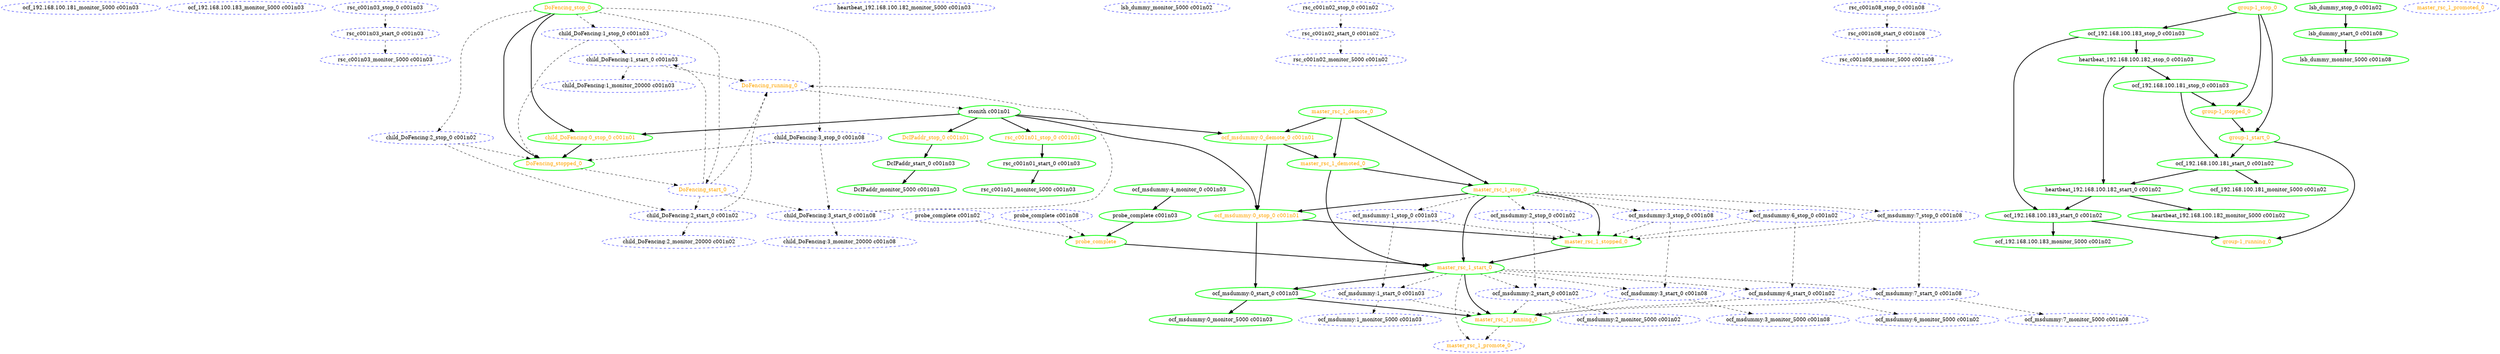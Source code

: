 digraph "g" {
	size = "30,30"
"ocf_192.168.100.181_monitor_5000 c001n03" [ style="dashed" color="blue" fontcolor="black" ]
"ocf_192.168.100.183_monitor_5000 c001n03" [ style="dashed" color="blue" fontcolor="black" ]
"rsc_c001n03_monitor_5000 c001n03" [ style="dashed" color="blue" fontcolor="black" ]
"child_DoFencing:1_monitor_20000 c001n03" [ style="dashed" color="blue" fontcolor="black" ]
"heartbeat_192.168.100.182_monitor_5000 c001n03" [ style="dashed" color="blue" fontcolor="black" ]
"ocf_msdummy:1_monitor_5000 c001n03" [ style="dashed" color="blue" fontcolor="black" ]
"ocf_msdummy:2_monitor_5000 c001n02" [ style="dashed" color="blue" fontcolor="black" ]
"lsb_dummy_monitor_5000 c001n02" [ style="dashed" color="blue" fontcolor="black" ]
"ocf_msdummy:6_monitor_5000 c001n02" [ style="dashed" color="blue" fontcolor="black" ]
"rsc_c001n02_monitor_5000 c001n02" [ style="dashed" color="blue" fontcolor="black" ]
"child_DoFencing:2_monitor_20000 c001n02" [ style="dashed" color="blue" fontcolor="black" ]
"rsc_c001n08_monitor_5000 c001n08" [ style="dashed" color="blue" fontcolor="black" ]
"ocf_msdummy:3_monitor_5000 c001n08" [ style="dashed" color="blue" fontcolor="black" ]
"ocf_msdummy:7_monitor_5000 c001n08" [ style="dashed" color="blue" fontcolor="black" ]
"child_DoFencing:3_monitor_20000 c001n08" [ style="dashed" color="blue" fontcolor="black" ]
"probe_complete" [ style=bold color="green" fontcolor="orange" ]
"probe_complete c001n03" [ style=bold color="green" fontcolor="black" ]
"ocf_msdummy:4_monitor_0 c001n03" [ style=bold color="green" fontcolor="black" ]
"probe_complete c001n02" [ style="dashed" color="blue" fontcolor="black" ]
"probe_complete c001n08" [ style="dashed" color="blue" fontcolor="black" ]
"DcIPaddr_stop_0 c001n01" [ style=bold color="green" fontcolor="orange" ]
"DcIPaddr_start_0 c001n03" [ style=bold color="green" fontcolor="black" ]
"DcIPaddr_monitor_5000 c001n03" [ style=bold color="green" fontcolor="black" ]
"ocf_192.168.100.181_stop_0 c001n03" [ style=bold color="green" fontcolor="black" ]
"ocf_192.168.100.181_start_0 c001n02" [ style=bold color="green" fontcolor="black" ]
"ocf_192.168.100.181_monitor_5000 c001n02" [ style=bold color="green" fontcolor="black" ]
"heartbeat_192.168.100.182_stop_0 c001n03" [ style=bold color="green" fontcolor="black" ]
"heartbeat_192.168.100.182_start_0 c001n02" [ style=bold color="green" fontcolor="black" ]
"heartbeat_192.168.100.182_monitor_5000 c001n02" [ style=bold color="green" fontcolor="black" ]
"ocf_192.168.100.183_stop_0 c001n03" [ style=bold color="green" fontcolor="black" ]
"ocf_192.168.100.183_start_0 c001n02" [ style=bold color="green" fontcolor="black" ]
"ocf_192.168.100.183_monitor_5000 c001n02" [ style=bold color="green" fontcolor="black" ]
"group-1_start_0" [ style=bold color="green" fontcolor="orange" ]
"group-1_running_0" [ style=bold color="green" fontcolor="orange" ]
"group-1_stop_0" [ style=bold color="green" fontcolor="orange" ]
"group-1_stopped_0" [ style=bold color="green" fontcolor="orange" ]
"lsb_dummy_stop_0 c001n02" [ style=bold color="green" fontcolor="black" ]
"lsb_dummy_start_0 c001n08" [ style=bold color="green" fontcolor="black" ]
"lsb_dummy_monitor_5000 c001n08" [ style=bold color="green" fontcolor="black" ]
"rsc_c001n01_stop_0 c001n01" [ style=bold color="green" fontcolor="orange" ]
"rsc_c001n01_start_0 c001n03" [ style=bold color="green" fontcolor="black" ]
"rsc_c001n01_monitor_5000 c001n03" [ style=bold color="green" fontcolor="black" ]
"rsc_c001n08_stop_0 c001n08" [ style="dashed" color="blue" fontcolor="black" ]
"rsc_c001n08_start_0 c001n08" [ style="dashed" color="blue" fontcolor="black" ]
"rsc_c001n02_stop_0 c001n02" [ style="dashed" color="blue" fontcolor="black" ]
"rsc_c001n02_start_0 c001n02" [ style="dashed" color="blue" fontcolor="black" ]
"rsc_c001n03_stop_0 c001n03" [ style="dashed" color="blue" fontcolor="black" ]
"rsc_c001n03_start_0 c001n03" [ style="dashed" color="blue" fontcolor="black" ]
"child_DoFencing:0_stop_0 c001n01" [ style=bold color="green" fontcolor="orange" ]
"child_DoFencing:1_stop_0 c001n03" [ style="dashed" color="blue" fontcolor="black" ]
"child_DoFencing:1_start_0 c001n03" [ style="dashed" color="blue" fontcolor="black" ]
"child_DoFencing:2_stop_0 c001n02" [ style="dashed" color="blue" fontcolor="black" ]
"child_DoFencing:2_start_0 c001n02" [ style="dashed" color="blue" fontcolor="black" ]
"child_DoFencing:3_stop_0 c001n08" [ style="dashed" color="blue" fontcolor="black" ]
"child_DoFencing:3_start_0 c001n08" [ style="dashed" color="blue" fontcolor="black" ]
"DoFencing_start_0" [ style="dashed" color="blue" fontcolor="orange" ]
"DoFencing_running_0" [ style="dashed" color="blue" fontcolor="orange" ]
"DoFencing_stop_0" [ style=bold color="green" fontcolor="orange" ]
"DoFencing_stopped_0" [ style=bold color="green" fontcolor="orange" ]
"ocf_msdummy:0_stop_0 c001n01" [ style=bold color="green" fontcolor="orange" ]
"ocf_msdummy:0_start_0 c001n03" [ style=bold color="green" fontcolor="black" ]
"ocf_msdummy:0_demote_0 c001n01" [ style=bold color="green" fontcolor="orange" ]
"ocf_msdummy:0_monitor_5000 c001n03" [ style=bold color="green" fontcolor="black" ]
"ocf_msdummy:1_stop_0 c001n03" [ style="dashed" color="blue" fontcolor="black" ]
"ocf_msdummy:1_start_0 c001n03" [ style="dashed" color="blue" fontcolor="black" ]
"ocf_msdummy:2_stop_0 c001n02" [ style="dashed" color="blue" fontcolor="black" ]
"ocf_msdummy:2_start_0 c001n02" [ style="dashed" color="blue" fontcolor="black" ]
"ocf_msdummy:3_stop_0 c001n08" [ style="dashed" color="blue" fontcolor="black" ]
"ocf_msdummy:3_start_0 c001n08" [ style="dashed" color="blue" fontcolor="black" ]
"ocf_msdummy:6_stop_0 c001n02" [ style="dashed" color="blue" fontcolor="black" ]
"ocf_msdummy:6_start_0 c001n02" [ style="dashed" color="blue" fontcolor="black" ]
"ocf_msdummy:7_stop_0 c001n08" [ style="dashed" color="blue" fontcolor="black" ]
"ocf_msdummy:7_start_0 c001n08" [ style="dashed" color="blue" fontcolor="black" ]
"master_rsc_1_start_0" [ style=bold color="green" fontcolor="orange" ]
"master_rsc_1_running_0" [ style=bold color="green" fontcolor="orange" ]
"master_rsc_1_stop_0" [ style=bold color="green" fontcolor="orange" ]
"master_rsc_1_stopped_0" [ style=bold color="green" fontcolor="orange" ]
"master_rsc_1_promote_0" [ style="dashed" color="blue" fontcolor="orange" ]
"master_rsc_1_promoted_0" [ style="dashed" color="blue" fontcolor="orange" ]
"master_rsc_1_demote_0" [ style=bold color="green" fontcolor="orange" ]
"master_rsc_1_demoted_0" [ style=bold color="green" fontcolor="orange" ]
"stonith c001n01" [ style=bold color="green" fontcolor="black" ]
"rsc_c001n03_start_0 c001n03" -> "rsc_c001n03_monitor_5000 c001n03" [ style = dashed]
"child_DoFencing:1_start_0 c001n03" -> "child_DoFencing:1_monitor_20000 c001n03" [ style = dashed]
"ocf_msdummy:1_start_0 c001n03" -> "ocf_msdummy:1_monitor_5000 c001n03" [ style = dashed]
"ocf_msdummy:2_start_0 c001n02" -> "ocf_msdummy:2_monitor_5000 c001n02" [ style = dashed]
"ocf_msdummy:6_start_0 c001n02" -> "ocf_msdummy:6_monitor_5000 c001n02" [ style = dashed]
"rsc_c001n02_start_0 c001n02" -> "rsc_c001n02_monitor_5000 c001n02" [ style = dashed]
"child_DoFencing:2_start_0 c001n02" -> "child_DoFencing:2_monitor_20000 c001n02" [ style = dashed]
"rsc_c001n08_start_0 c001n08" -> "rsc_c001n08_monitor_5000 c001n08" [ style = dashed]
"ocf_msdummy:3_start_0 c001n08" -> "ocf_msdummy:3_monitor_5000 c001n08" [ style = dashed]
"ocf_msdummy:7_start_0 c001n08" -> "ocf_msdummy:7_monitor_5000 c001n08" [ style = dashed]
"child_DoFencing:3_start_0 c001n08" -> "child_DoFencing:3_monitor_20000 c001n08" [ style = dashed]
"probe_complete c001n03" -> "probe_complete" [ style = bold]
"probe_complete c001n02" -> "probe_complete" [ style = dashed]
"probe_complete c001n08" -> "probe_complete" [ style = dashed]
"ocf_msdummy:4_monitor_0 c001n03" -> "probe_complete c001n03" [ style = bold]
"stonith c001n01" -> "DcIPaddr_stop_0 c001n01" [ style = bold]
"DcIPaddr_stop_0 c001n01" -> "DcIPaddr_start_0 c001n03" [ style = bold]
"DcIPaddr_start_0 c001n03" -> "DcIPaddr_monitor_5000 c001n03" [ style = bold]
"heartbeat_192.168.100.182_stop_0 c001n03" -> "ocf_192.168.100.181_stop_0 c001n03" [ style = bold]
"ocf_192.168.100.181_stop_0 c001n03" -> "ocf_192.168.100.181_start_0 c001n02" [ style = bold]
"group-1_start_0" -> "ocf_192.168.100.181_start_0 c001n02" [ style = bold]
"ocf_192.168.100.181_start_0 c001n02" -> "ocf_192.168.100.181_monitor_5000 c001n02" [ style = bold]
"ocf_192.168.100.183_stop_0 c001n03" -> "heartbeat_192.168.100.182_stop_0 c001n03" [ style = bold]
"ocf_192.168.100.181_start_0 c001n02" -> "heartbeat_192.168.100.182_start_0 c001n02" [ style = bold]
"heartbeat_192.168.100.182_stop_0 c001n03" -> "heartbeat_192.168.100.182_start_0 c001n02" [ style = bold]
"heartbeat_192.168.100.182_start_0 c001n02" -> "heartbeat_192.168.100.182_monitor_5000 c001n02" [ style = bold]
"group-1_stop_0" -> "ocf_192.168.100.183_stop_0 c001n03" [ style = bold]
"heartbeat_192.168.100.182_start_0 c001n02" -> "ocf_192.168.100.183_start_0 c001n02" [ style = bold]
"ocf_192.168.100.183_stop_0 c001n03" -> "ocf_192.168.100.183_start_0 c001n02" [ style = bold]
"ocf_192.168.100.183_start_0 c001n02" -> "ocf_192.168.100.183_monitor_5000 c001n02" [ style = bold]
"group-1_stop_0" -> "group-1_start_0" [ style = bold]
"group-1_stopped_0" -> "group-1_start_0" [ style = bold]
"ocf_192.168.100.183_start_0 c001n02" -> "group-1_running_0" [ style = bold]
"group-1_start_0" -> "group-1_running_0" [ style = bold]
"ocf_192.168.100.181_stop_0 c001n03" -> "group-1_stopped_0" [ style = bold]
"group-1_stop_0" -> "group-1_stopped_0" [ style = bold]
"lsb_dummy_stop_0 c001n02" -> "lsb_dummy_start_0 c001n08" [ style = bold]
"lsb_dummy_start_0 c001n08" -> "lsb_dummy_monitor_5000 c001n08" [ style = bold]
"stonith c001n01" -> "rsc_c001n01_stop_0 c001n01" [ style = bold]
"rsc_c001n01_stop_0 c001n01" -> "rsc_c001n01_start_0 c001n03" [ style = bold]
"rsc_c001n01_start_0 c001n03" -> "rsc_c001n01_monitor_5000 c001n03" [ style = bold]
"rsc_c001n08_stop_0 c001n08" -> "rsc_c001n08_start_0 c001n08" [ style = dashed]
"rsc_c001n02_stop_0 c001n02" -> "rsc_c001n02_start_0 c001n02" [ style = dashed]
"rsc_c001n03_stop_0 c001n03" -> "rsc_c001n03_start_0 c001n03" [ style = dashed]
"DoFencing_stop_0" -> "child_DoFencing:0_stop_0 c001n01" [ style = bold]
"stonith c001n01" -> "child_DoFencing:0_stop_0 c001n01" [ style = bold]
"DoFencing_stop_0" -> "child_DoFencing:1_stop_0 c001n03" [ style = dashed]
"child_DoFencing:1_stop_0 c001n03" -> "child_DoFencing:1_start_0 c001n03" [ style = dashed]
"DoFencing_start_0" -> "child_DoFencing:1_start_0 c001n03" [ style = dashed]
"DoFencing_stop_0" -> "child_DoFencing:2_stop_0 c001n02" [ style = dashed]
"child_DoFencing:2_stop_0 c001n02" -> "child_DoFencing:2_start_0 c001n02" [ style = dashed]
"DoFencing_start_0" -> "child_DoFencing:2_start_0 c001n02" [ style = dashed]
"DoFencing_stop_0" -> "child_DoFencing:3_stop_0 c001n08" [ style = dashed]
"child_DoFencing:3_stop_0 c001n08" -> "child_DoFencing:3_start_0 c001n08" [ style = dashed]
"DoFencing_start_0" -> "child_DoFencing:3_start_0 c001n08" [ style = dashed]
"DoFencing_stop_0" -> "DoFencing_start_0" [ style = dashed]
"DoFencing_stopped_0" -> "DoFencing_start_0" [ style = dashed]
"DoFencing_start_0" -> "DoFencing_running_0" [ style = dashed]
"child_DoFencing:1_start_0 c001n03" -> "DoFencing_running_0" [ style = dashed]
"child_DoFencing:2_start_0 c001n02" -> "DoFencing_running_0" [ style = dashed]
"child_DoFencing:3_start_0 c001n08" -> "DoFencing_running_0" [ style = dashed]
"child_DoFencing:0_stop_0 c001n01" -> "DoFencing_stopped_0" [ style = bold]
"child_DoFencing:1_stop_0 c001n03" -> "DoFencing_stopped_0" [ style = dashed]
"child_DoFencing:2_stop_0 c001n02" -> "DoFencing_stopped_0" [ style = dashed]
"child_DoFencing:3_stop_0 c001n08" -> "DoFencing_stopped_0" [ style = dashed]
"DoFencing_stop_0" -> "DoFencing_stopped_0" [ style = bold]
"ocf_msdummy:0_demote_0 c001n01" -> "ocf_msdummy:0_stop_0 c001n01" [ style = bold]
"master_rsc_1_stop_0" -> "ocf_msdummy:0_stop_0 c001n01" [ style = bold]
"stonith c001n01" -> "ocf_msdummy:0_stop_0 c001n01" [ style = bold]
"ocf_msdummy:0_stop_0 c001n01" -> "ocf_msdummy:0_start_0 c001n03" [ style = bold]
"master_rsc_1_start_0" -> "ocf_msdummy:0_start_0 c001n03" [ style = bold]
"master_rsc_1_demote_0" -> "ocf_msdummy:0_demote_0 c001n01" [ style = bold]
"stonith c001n01" -> "ocf_msdummy:0_demote_0 c001n01" [ style = bold]
"ocf_msdummy:0_start_0 c001n03" -> "ocf_msdummy:0_monitor_5000 c001n03" [ style = bold]
"master_rsc_1_stop_0" -> "ocf_msdummy:1_stop_0 c001n03" [ style = dashed]
"ocf_msdummy:1_stop_0 c001n03" -> "ocf_msdummy:1_start_0 c001n03" [ style = dashed]
"master_rsc_1_start_0" -> "ocf_msdummy:1_start_0 c001n03" [ style = dashed]
"master_rsc_1_stop_0" -> "ocf_msdummy:2_stop_0 c001n02" [ style = dashed]
"ocf_msdummy:2_stop_0 c001n02" -> "ocf_msdummy:2_start_0 c001n02" [ style = dashed]
"master_rsc_1_start_0" -> "ocf_msdummy:2_start_0 c001n02" [ style = dashed]
"master_rsc_1_stop_0" -> "ocf_msdummy:3_stop_0 c001n08" [ style = dashed]
"ocf_msdummy:3_stop_0 c001n08" -> "ocf_msdummy:3_start_0 c001n08" [ style = dashed]
"master_rsc_1_start_0" -> "ocf_msdummy:3_start_0 c001n08" [ style = dashed]
"master_rsc_1_stop_0" -> "ocf_msdummy:6_stop_0 c001n02" [ style = dashed]
"ocf_msdummy:6_stop_0 c001n02" -> "ocf_msdummy:6_start_0 c001n02" [ style = dashed]
"master_rsc_1_start_0" -> "ocf_msdummy:6_start_0 c001n02" [ style = dashed]
"master_rsc_1_stop_0" -> "ocf_msdummy:7_stop_0 c001n08" [ style = dashed]
"ocf_msdummy:7_stop_0 c001n08" -> "ocf_msdummy:7_start_0 c001n08" [ style = dashed]
"master_rsc_1_start_0" -> "ocf_msdummy:7_start_0 c001n08" [ style = dashed]
"probe_complete" -> "master_rsc_1_start_0" [ style = bold]
"master_rsc_1_stop_0" -> "master_rsc_1_start_0" [ style = bold]
"master_rsc_1_stopped_0" -> "master_rsc_1_start_0" [ style = bold]
"master_rsc_1_demoted_0" -> "master_rsc_1_start_0" [ style = bold]
"ocf_msdummy:0_start_0 c001n03" -> "master_rsc_1_running_0" [ style = bold]
"ocf_msdummy:1_start_0 c001n03" -> "master_rsc_1_running_0" [ style = dashed]
"ocf_msdummy:2_start_0 c001n02" -> "master_rsc_1_running_0" [ style = dashed]
"ocf_msdummy:3_start_0 c001n08" -> "master_rsc_1_running_0" [ style = dashed]
"ocf_msdummy:6_start_0 c001n02" -> "master_rsc_1_running_0" [ style = dashed]
"ocf_msdummy:7_start_0 c001n08" -> "master_rsc_1_running_0" [ style = dashed]
"master_rsc_1_start_0" -> "master_rsc_1_running_0" [ style = bold]
"master_rsc_1_demote_0" -> "master_rsc_1_stop_0" [ style = bold]
"master_rsc_1_demoted_0" -> "master_rsc_1_stop_0" [ style = bold]
"ocf_msdummy:0_stop_0 c001n01" -> "master_rsc_1_stopped_0" [ style = bold]
"ocf_msdummy:1_stop_0 c001n03" -> "master_rsc_1_stopped_0" [ style = dashed]
"ocf_msdummy:2_stop_0 c001n02" -> "master_rsc_1_stopped_0" [ style = dashed]
"ocf_msdummy:3_stop_0 c001n08" -> "master_rsc_1_stopped_0" [ style = dashed]
"ocf_msdummy:6_stop_0 c001n02" -> "master_rsc_1_stopped_0" [ style = dashed]
"ocf_msdummy:7_stop_0 c001n08" -> "master_rsc_1_stopped_0" [ style = dashed]
"master_rsc_1_stop_0" -> "master_rsc_1_stopped_0" [ style = bold]
"master_rsc_1_start_0" -> "master_rsc_1_promote_0" [ style = dashed]
"master_rsc_1_running_0" -> "master_rsc_1_promote_0" [ style = dashed]
"ocf_msdummy:0_demote_0 c001n01" -> "master_rsc_1_demoted_0" [ style = bold]
"master_rsc_1_demote_0" -> "master_rsc_1_demoted_0" [ style = bold]
"DoFencing_running_0" -> "stonith c001n01" [ style = dashed]
}
